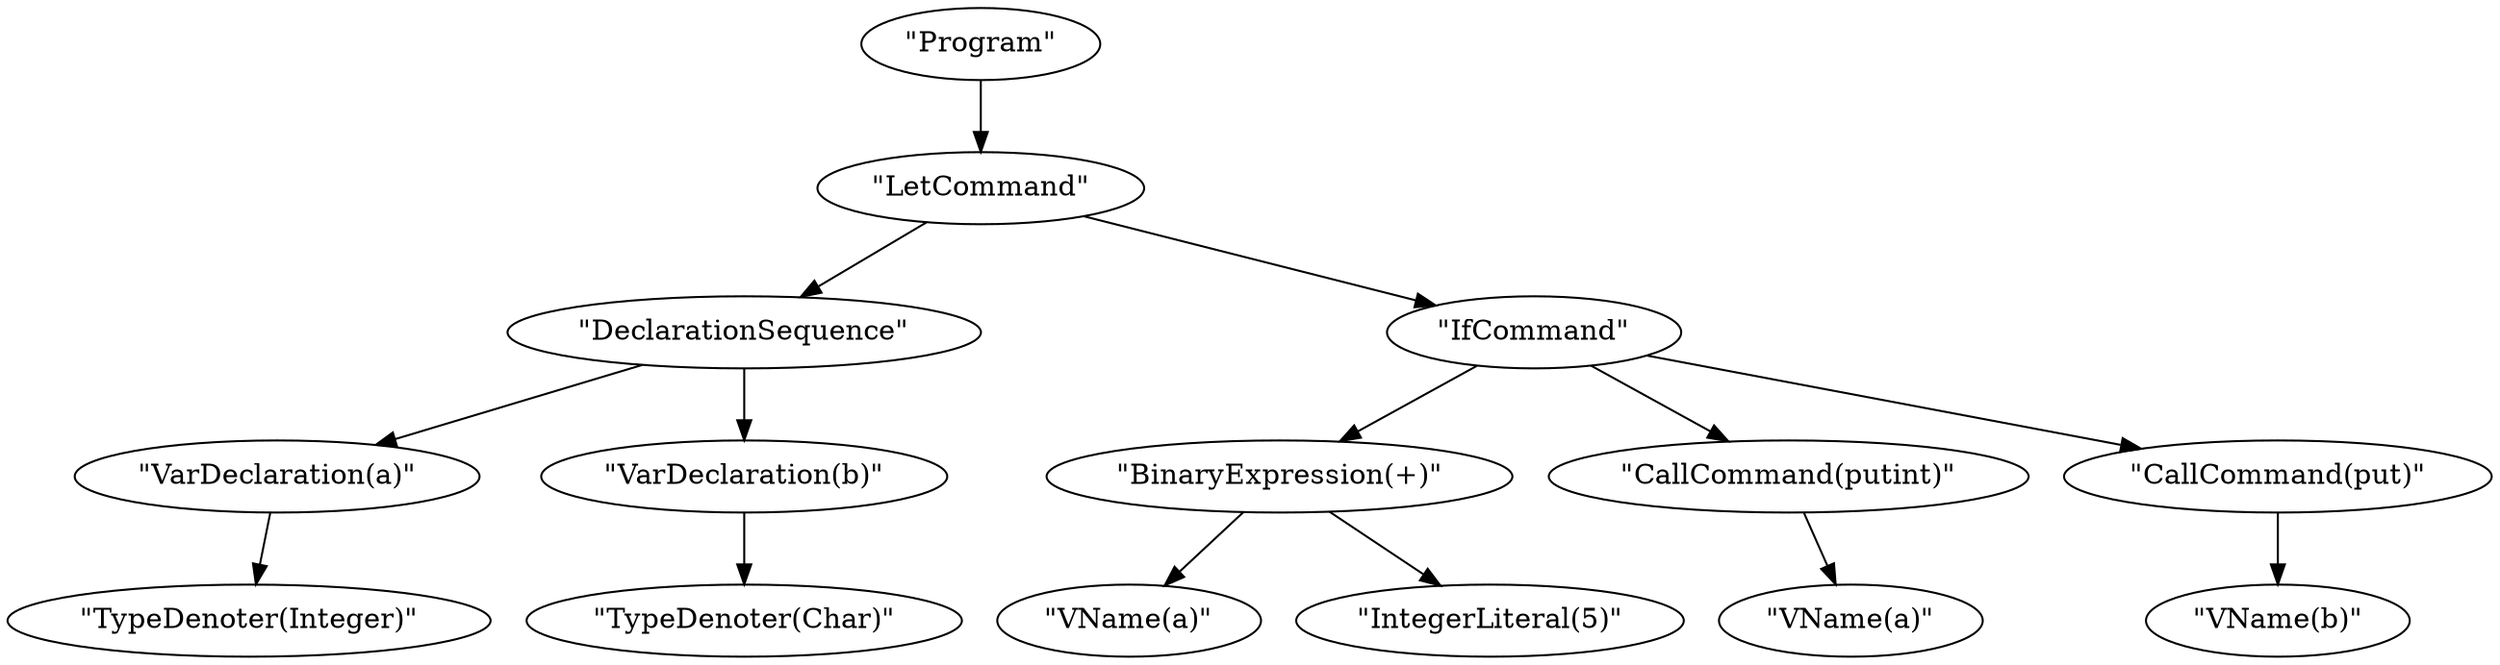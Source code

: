 digraph {
    0 [ label = "\"Program\"" ]
    1 [ label = "\"LetCommand\"" ]
    2 [ label = "\"DeclarationSequence\"" ]
    3 [ label = "\"VarDeclaration(a)\"" ]
    4 [ label = "\"TypeDenoter(Integer)\"" ]
    5 [ label = "\"VarDeclaration(b)\"" ]
    6 [ label = "\"TypeDenoter(Char)\"" ]
    7 [ label = "\"IfCommand\"" ]
    8 [ label = "\"BinaryExpression(+)\"" ]
    9 [ label = "\"VName(a)\"" ]
    10 [ label = "\"IntegerLiteral(5)\"" ]
    11 [ label = "\"CallCommand(putint)\"" ]
    12 [ label = "\"VName(a)\"" ]
    13 [ label = "\"CallCommand(put)\"" ]
    14 [ label = "\"VName(b)\"" ]
    0 -> 1 [ ]
    1 -> 2 [ ]
    2 -> 3 [ ]
    3 -> 4 [ ]
    2 -> 5 [ ]
    5 -> 6 [ ]
    1 -> 7 [ ]
    7 -> 8 [ ]
    8 -> 9 [ ]
    8 -> 10 [ ]
    7 -> 11 [ ]
    11 -> 12 [ ]
    7 -> 13 [ ]
    13 -> 14 [ ]
}
